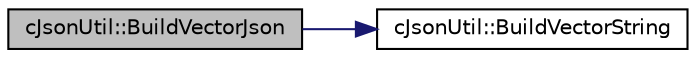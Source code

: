 digraph "cJsonUtil::BuildVectorJson"
{
 // LATEX_PDF_SIZE
  edge [fontname="Helvetica",fontsize="10",labelfontname="Helvetica",labelfontsize="10"];
  node [fontname="Helvetica",fontsize="10",shape=record];
  rankdir="LR";
  Node1 [label="cJsonUtil::BuildVectorJson",height=0.2,width=0.4,color="black", fillcolor="grey75", style="filled", fontcolor="black",tooltip=" "];
  Node1 -> Node2 [color="midnightblue",fontsize="10",style="solid",fontname="Helvetica"];
  Node2 [label="cJsonUtil::BuildVectorString",height=0.2,width=0.4,color="black", fillcolor="white", style="filled",URL="$classc_json_util.html#ae0faf34f6745d94a5c5b33c24c5b8458",tooltip=" "];
}
